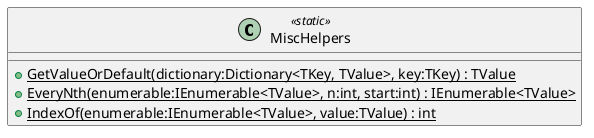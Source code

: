 @startuml
class MiscHelpers <<static>> {
    + {static} GetValueOrDefault(dictionary:Dictionary<TKey, TValue>, key:TKey) : TValue
    + {static} EveryNth(enumerable:IEnumerable<TValue>, n:int, start:int) : IEnumerable<TValue>
    + {static} IndexOf(enumerable:IEnumerable<TValue>, value:TValue) : int
}
@enduml
